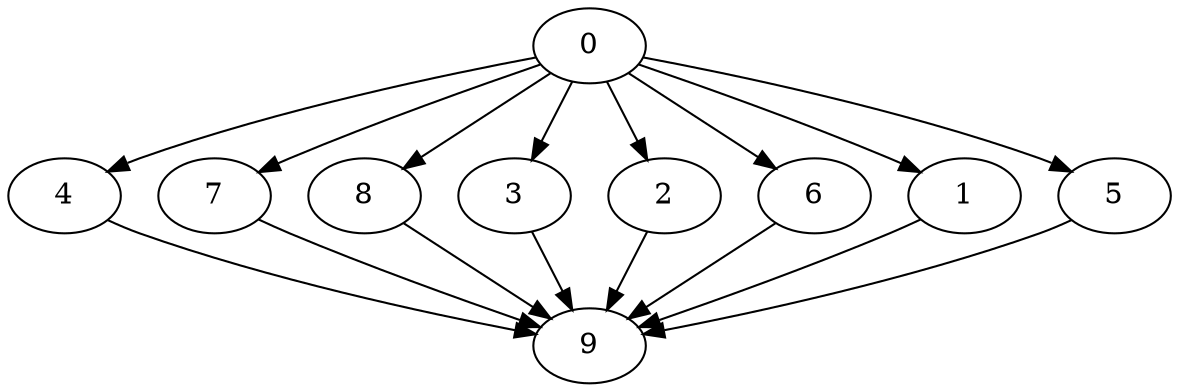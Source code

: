 digraph "Fork_Join_Nodes_10_CCR_10.03_WeightType_Random_Heterogeneous-4-2-strong" {
0 [Weight=10];
4 [Weight=9];
7 [Weight=7];
8 [Weight=7];
3 [Weight=2];
2 [Weight=8];
6 [Weight=8];
1 [Weight=9];
5 [Weight=8];
9 [Weight=5];
5 -> 9 [Weight=14];
0 -> 6 [Weight=71];
3 -> 9 [Weight=50];
4 -> 9 [Weight=57];
8 -> 9 [Weight=57];
0 -> 4 [Weight=14];
2 -> 9 [Weight=43];
0 -> 5 [Weight=57];
0 -> 2 [Weight=64];
0 -> 7 [Weight=35];
7 -> 9 [Weight=57];
1 -> 9 [Weight=21];
6 -> 9 [Weight=28];
0 -> 8 [Weight=64];
0 -> 1 [Weight=43];
0 -> 3 [Weight=57];
}
